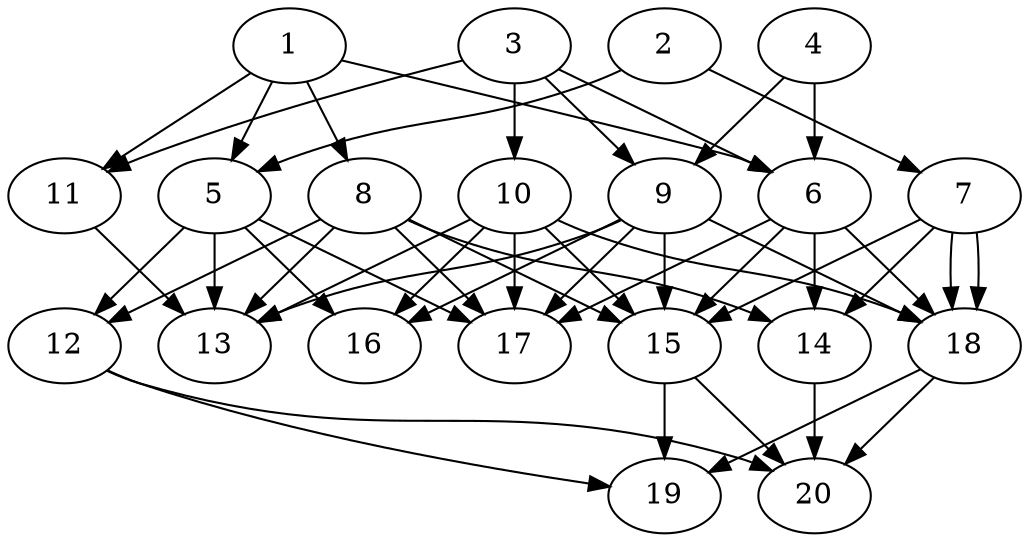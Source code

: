// DAG automatically generated by daggen at Tue Jul 23 14:29:40 2019
// ./daggen --dot -n 20 --ccr 0.5 --fat 0.7 --regular 0.5 --density 0.7 --mindata 5242880 --maxdata 52428800 
digraph G {
  1 [size="30824448", alpha="0.17", expect_size="15412224"] 
  1 -> 5 [size ="15412224"]
  1 -> 6 [size ="15412224"]
  1 -> 8 [size ="15412224"]
  1 -> 11 [size ="15412224"]
  2 [size="59082752", alpha="0.11", expect_size="29541376"] 
  2 -> 5 [size ="29541376"]
  2 -> 7 [size ="29541376"]
  3 [size="77160448", alpha="0.07", expect_size="38580224"] 
  3 -> 6 [size ="38580224"]
  3 -> 9 [size ="38580224"]
  3 -> 10 [size ="38580224"]
  3 -> 11 [size ="38580224"]
  4 [size="31590400", alpha="0.09", expect_size="15795200"] 
  4 -> 6 [size ="15795200"]
  4 -> 9 [size ="15795200"]
  5 [size="11640832", alpha="0.08", expect_size="5820416"] 
  5 -> 12 [size ="5820416"]
  5 -> 13 [size ="5820416"]
  5 -> 16 [size ="5820416"]
  5 -> 17 [size ="5820416"]
  6 [size="82661376", alpha="0.09", expect_size="41330688"] 
  6 -> 14 [size ="41330688"]
  6 -> 15 [size ="41330688"]
  6 -> 17 [size ="41330688"]
  6 -> 18 [size ="41330688"]
  7 [size="32155648", alpha="0.12", expect_size="16077824"] 
  7 -> 14 [size ="16077824"]
  7 -> 15 [size ="16077824"]
  7 -> 18 [size ="16077824"]
  7 -> 18 [size ="16077824"]
  8 [size="25651200", alpha="0.16", expect_size="12825600"] 
  8 -> 12 [size ="12825600"]
  8 -> 13 [size ="12825600"]
  8 -> 14 [size ="12825600"]
  8 -> 15 [size ="12825600"]
  8 -> 17 [size ="12825600"]
  9 [size="79118336", alpha="0.18", expect_size="39559168"] 
  9 -> 13 [size ="39559168"]
  9 -> 15 [size ="39559168"]
  9 -> 16 [size ="39559168"]
  9 -> 17 [size ="39559168"]
  9 -> 18 [size ="39559168"]
  10 [size="89702400", alpha="0.08", expect_size="44851200"] 
  10 -> 13 [size ="44851200"]
  10 -> 15 [size ="44851200"]
  10 -> 16 [size ="44851200"]
  10 -> 17 [size ="44851200"]
  10 -> 18 [size ="44851200"]
  11 [size="102688768", alpha="0.09", expect_size="51344384"] 
  11 -> 13 [size ="51344384"]
  12 [size="87629824", alpha="0.09", expect_size="43814912"] 
  12 -> 19 [size ="43814912"]
  12 -> 20 [size ="43814912"]
  13 [size="44113920", alpha="0.07", expect_size="22056960"] 
  14 [size="77821952", alpha="0.06", expect_size="38910976"] 
  14 -> 20 [size ="38910976"]
  15 [size="25929728", alpha="0.17", expect_size="12964864"] 
  15 -> 19 [size ="12964864"]
  15 -> 20 [size ="12964864"]
  16 [size="65886208", alpha="0.00", expect_size="32943104"] 
  17 [size="16023552", alpha="0.17", expect_size="8011776"] 
  18 [size="74616832", alpha="0.09", expect_size="37308416"] 
  18 -> 19 [size ="37308416"]
  18 -> 20 [size ="37308416"]
  19 [size="56307712", alpha="0.06", expect_size="28153856"] 
  20 [size="47722496", alpha="0.12", expect_size="23861248"] 
}
